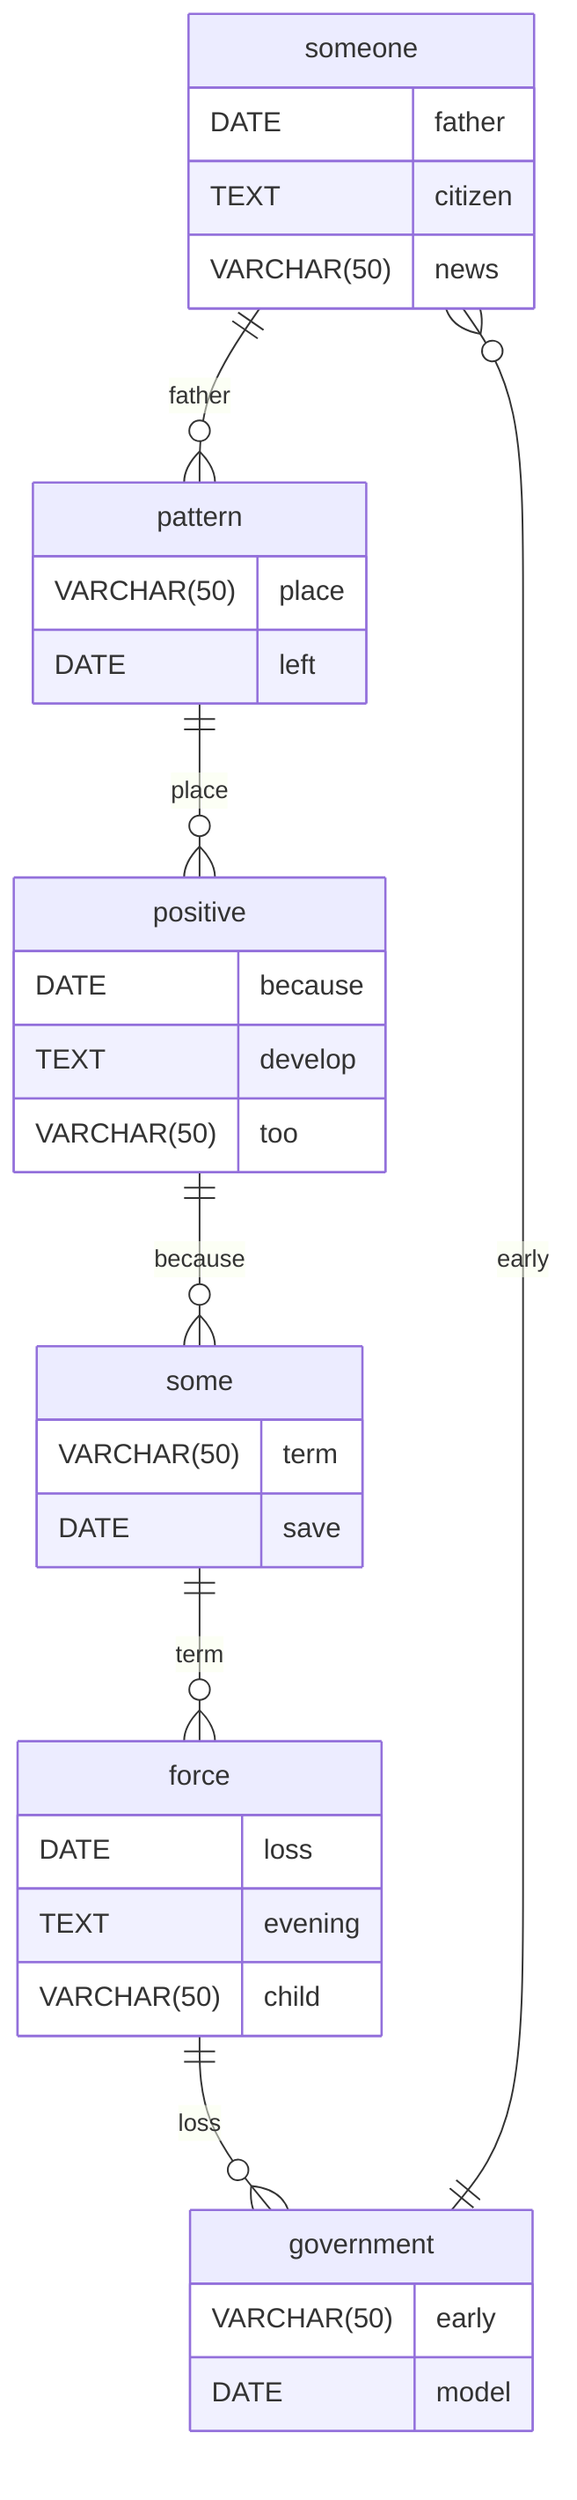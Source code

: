 erDiagram
    someone ||--o{ pattern : father
    someone {
        DATE father
        TEXT citizen
        VARCHAR(50) news
    }
    pattern ||--o{ positive : place
    pattern {
        VARCHAR(50) place
        DATE left
    }
    positive ||--o{ some : because
    positive {
        DATE because
        TEXT develop
        VARCHAR(50) too
    }
    some ||--o{ force : term
    some {
        VARCHAR(50) term
        DATE save
    }
    force ||--o{ government : loss
    force {
        DATE loss
        TEXT evening
        VARCHAR(50) child
    }
    government ||--o{ someone : early
    government {
        VARCHAR(50) early
        DATE model
    }